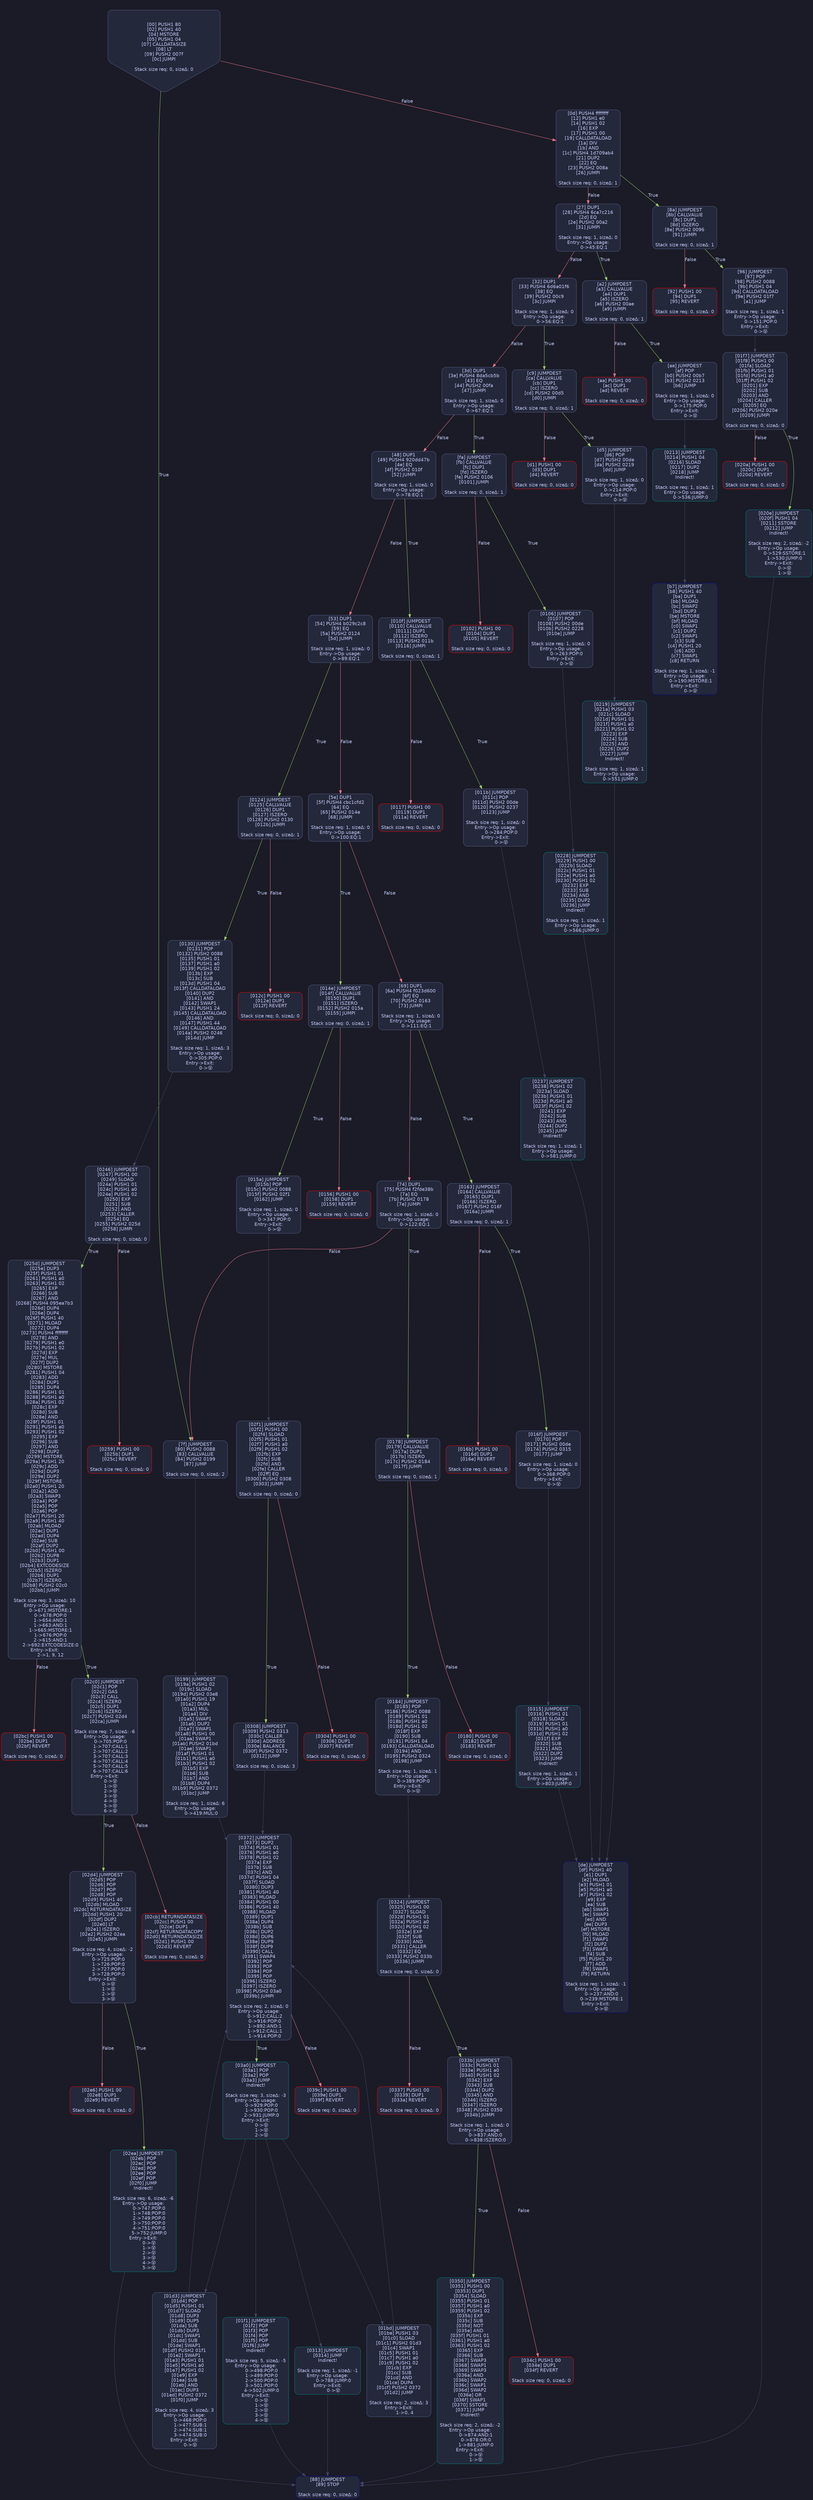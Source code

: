 digraph G {
    node [shape=box, style="filled, rounded", color="#565f89", fontcolor="#c0caf5", fontname="Helvetica", fillcolor="#24283b"];
    edge [color="#414868", fontcolor="#c0caf5", fontname="Helvetica"];
    bgcolor="#1a1b26";
    0 [ label = "[00] PUSH1 80
[02] PUSH1 40
[04] MSTORE
[05] PUSH1 04
[07] CALLDATASIZE
[08] LT
[09] PUSH2 007f
[0c] JUMPI

Stack size req: 0, sizeΔ: 0
" shape = invhouse]
    1 [ label = "[0d] PUSH4 ffffffff
[12] PUSH1 e0
[14] PUSH1 02
[16] EXP
[17] PUSH1 00
[19] CALLDATALOAD
[1a] DIV
[1b] AND
[1c] PUSH4 1d709ab4
[21] DUP2
[22] EQ
[23] PUSH2 008a
[26] JUMPI

Stack size req: 0, sizeΔ: 1
"]
    2 [ label = "[27] DUP1
[28] PUSH4 6ca7c216
[2d] EQ
[2e] PUSH2 00a2
[31] JUMPI

Stack size req: 1, sizeΔ: 0
Entry->Op usage:
	0->45:EQ:1
"]
    3 [ label = "[32] DUP1
[33] PUSH4 6d6a01f6
[38] EQ
[39] PUSH2 00c9
[3c] JUMPI

Stack size req: 1, sizeΔ: 0
Entry->Op usage:
	0->56:EQ:1
"]
    4 [ label = "[3d] DUP1
[3e] PUSH4 8da5cb5b
[43] EQ
[44] PUSH2 00fa
[47] JUMPI

Stack size req: 1, sizeΔ: 0
Entry->Op usage:
	0->67:EQ:1
"]
    5 [ label = "[48] DUP1
[49] PUSH4 920dd47b
[4e] EQ
[4f] PUSH2 010f
[52] JUMPI

Stack size req: 1, sizeΔ: 0
Entry->Op usage:
	0->78:EQ:1
"]
    6 [ label = "[53] DUP1
[54] PUSH4 b029c2c8
[59] EQ
[5a] PUSH2 0124
[5d] JUMPI

Stack size req: 1, sizeΔ: 0
Entry->Op usage:
	0->89:EQ:1
"]
    7 [ label = "[5e] DUP1
[5f] PUSH4 cbc1cfd2
[64] EQ
[65] PUSH2 014e
[68] JUMPI

Stack size req: 1, sizeΔ: 0
Entry->Op usage:
	0->100:EQ:1
"]
    8 [ label = "[69] DUP1
[6a] PUSH4 f023d600
[6f] EQ
[70] PUSH2 0163
[73] JUMPI

Stack size req: 1, sizeΔ: 0
Entry->Op usage:
	0->111:EQ:1
"]
    9 [ label = "[74] DUP1
[75] PUSH4 f2fde38b
[7a] EQ
[7b] PUSH2 0178
[7e] JUMPI

Stack size req: 1, sizeΔ: 0
Entry->Op usage:
	0->122:EQ:1
"]
    10 [ label = "[7f] JUMPDEST
[80] PUSH2 0088
[83] CALLVALUE
[84] PUSH2 0199
[87] JUMP

Stack size req: 0, sizeΔ: 2
"]
    11 [ label = "[88] JUMPDEST
[89] STOP

Stack size req: 0, sizeΔ: 0
" color = "darkblue"]
    12 [ label = "[8a] JUMPDEST
[8b] CALLVALUE
[8c] DUP1
[8d] ISZERO
[8e] PUSH2 0096
[91] JUMPI

Stack size req: 0, sizeΔ: 1
"]
    13 [ label = "[92] PUSH1 00
[94] DUP1
[95] REVERT

Stack size req: 0, sizeΔ: 0
" color = "red"]
    14 [ label = "[96] JUMPDEST
[97] POP
[98] PUSH2 0088
[9b] PUSH1 04
[9d] CALLDATALOAD
[9e] PUSH2 01f7
[a1] JUMP

Stack size req: 1, sizeΔ: 1
Entry->Op usage:
	0->151:POP:0
Entry->Exit:
	0->😵
"]
    15 [ label = "[a2] JUMPDEST
[a3] CALLVALUE
[a4] DUP1
[a5] ISZERO
[a6] PUSH2 00ae
[a9] JUMPI

Stack size req: 0, sizeΔ: 1
"]
    16 [ label = "[aa] PUSH1 00
[ac] DUP1
[ad] REVERT

Stack size req: 0, sizeΔ: 0
" color = "red"]
    17 [ label = "[ae] JUMPDEST
[af] POP
[b0] PUSH2 00b7
[b3] PUSH2 0213
[b6] JUMP

Stack size req: 1, sizeΔ: 0
Entry->Op usage:
	0->175:POP:0
Entry->Exit:
	0->😵
"]
    18 [ label = "[b7] JUMPDEST
[b8] PUSH1 40
[ba] DUP1
[bb] MLOAD
[bc] SWAP2
[bd] DUP3
[be] MSTORE
[bf] MLOAD
[c0] SWAP1
[c1] DUP2
[c2] SWAP1
[c3] SUB
[c4] PUSH1 20
[c6] ADD
[c7] SWAP1
[c8] RETURN

Stack size req: 1, sizeΔ: -1
Entry->Op usage:
	0->190:MSTORE:1
Entry->Exit:
	0->😵
" color = "darkblue"]
    19 [ label = "[c9] JUMPDEST
[ca] CALLVALUE
[cb] DUP1
[cc] ISZERO
[cd] PUSH2 00d5
[d0] JUMPI

Stack size req: 0, sizeΔ: 1
"]
    20 [ label = "[d1] PUSH1 00
[d3] DUP1
[d4] REVERT

Stack size req: 0, sizeΔ: 0
" color = "red"]
    21 [ label = "[d5] JUMPDEST
[d6] POP
[d7] PUSH2 00de
[da] PUSH2 0219
[dd] JUMP

Stack size req: 1, sizeΔ: 0
Entry->Op usage:
	0->214:POP:0
Entry->Exit:
	0->😵
"]
    22 [ label = "[de] JUMPDEST
[df] PUSH1 40
[e1] DUP1
[e2] MLOAD
[e3] PUSH1 01
[e5] PUSH1 a0
[e7] PUSH1 02
[e9] EXP
[ea] SUB
[eb] SWAP1
[ec] SWAP3
[ed] AND
[ee] DUP3
[ef] MSTORE
[f0] MLOAD
[f1] SWAP1
[f2] DUP2
[f3] SWAP1
[f4] SUB
[f5] PUSH1 20
[f7] ADD
[f8] SWAP1
[f9] RETURN

Stack size req: 1, sizeΔ: -1
Entry->Op usage:
	0->237:AND:0
	0->239:MSTORE:1
Entry->Exit:
	0->😵
" color = "darkblue"]
    23 [ label = "[fa] JUMPDEST
[fb] CALLVALUE
[fc] DUP1
[fd] ISZERO
[fe] PUSH2 0106
[0101] JUMPI

Stack size req: 0, sizeΔ: 1
"]
    24 [ label = "[0102] PUSH1 00
[0104] DUP1
[0105] REVERT

Stack size req: 0, sizeΔ: 0
" color = "red"]
    25 [ label = "[0106] JUMPDEST
[0107] POP
[0108] PUSH2 00de
[010b] PUSH2 0228
[010e] JUMP

Stack size req: 1, sizeΔ: 0
Entry->Op usage:
	0->263:POP:0
Entry->Exit:
	0->😵
"]
    26 [ label = "[010f] JUMPDEST
[0110] CALLVALUE
[0111] DUP1
[0112] ISZERO
[0113] PUSH2 011b
[0116] JUMPI

Stack size req: 0, sizeΔ: 1
"]
    27 [ label = "[0117] PUSH1 00
[0119] DUP1
[011a] REVERT

Stack size req: 0, sizeΔ: 0
" color = "red"]
    28 [ label = "[011b] JUMPDEST
[011c] POP
[011d] PUSH2 00de
[0120] PUSH2 0237
[0123] JUMP

Stack size req: 1, sizeΔ: 0
Entry->Op usage:
	0->284:POP:0
Entry->Exit:
	0->😵
"]
    29 [ label = "[0124] JUMPDEST
[0125] CALLVALUE
[0126] DUP1
[0127] ISZERO
[0128] PUSH2 0130
[012b] JUMPI

Stack size req: 0, sizeΔ: 1
"]
    30 [ label = "[012c] PUSH1 00
[012e] DUP1
[012f] REVERT

Stack size req: 0, sizeΔ: 0
" color = "red"]
    31 [ label = "[0130] JUMPDEST
[0131] POP
[0132] PUSH2 0088
[0135] PUSH1 01
[0137] PUSH1 a0
[0139] PUSH1 02
[013b] EXP
[013c] SUB
[013d] PUSH1 04
[013f] CALLDATALOAD
[0140] DUP2
[0141] AND
[0142] SWAP1
[0143] PUSH1 24
[0145] CALLDATALOAD
[0146] AND
[0147] PUSH1 44
[0149] CALLDATALOAD
[014a] PUSH2 0246
[014d] JUMP

Stack size req: 1, sizeΔ: 3
Entry->Op usage:
	0->305:POP:0
Entry->Exit:
	0->😵
"]
    32 [ label = "[014e] JUMPDEST
[014f] CALLVALUE
[0150] DUP1
[0151] ISZERO
[0152] PUSH2 015a
[0155] JUMPI

Stack size req: 0, sizeΔ: 1
"]
    33 [ label = "[0156] PUSH1 00
[0158] DUP1
[0159] REVERT

Stack size req: 0, sizeΔ: 0
" color = "red"]
    34 [ label = "[015a] JUMPDEST
[015b] POP
[015c] PUSH2 0088
[015f] PUSH2 02f1
[0162] JUMP

Stack size req: 1, sizeΔ: 0
Entry->Op usage:
	0->347:POP:0
Entry->Exit:
	0->😵
"]
    35 [ label = "[0163] JUMPDEST
[0164] CALLVALUE
[0165] DUP1
[0166] ISZERO
[0167] PUSH2 016f
[016a] JUMPI

Stack size req: 0, sizeΔ: 1
"]
    36 [ label = "[016b] PUSH1 00
[016d] DUP1
[016e] REVERT

Stack size req: 0, sizeΔ: 0
" color = "red"]
    37 [ label = "[016f] JUMPDEST
[0170] POP
[0171] PUSH2 00de
[0174] PUSH2 0315
[0177] JUMP

Stack size req: 1, sizeΔ: 0
Entry->Op usage:
	0->368:POP:0
Entry->Exit:
	0->😵
"]
    38 [ label = "[0178] JUMPDEST
[0179] CALLVALUE
[017a] DUP1
[017b] ISZERO
[017c] PUSH2 0184
[017f] JUMPI

Stack size req: 0, sizeΔ: 1
"]
    39 [ label = "[0180] PUSH1 00
[0182] DUP1
[0183] REVERT

Stack size req: 0, sizeΔ: 0
" color = "red"]
    40 [ label = "[0184] JUMPDEST
[0185] POP
[0186] PUSH2 0088
[0189] PUSH1 01
[018b] PUSH1 a0
[018d] PUSH1 02
[018f] EXP
[0190] SUB
[0191] PUSH1 04
[0193] CALLDATALOAD
[0194] AND
[0195] PUSH2 0324
[0198] JUMP

Stack size req: 1, sizeΔ: 1
Entry->Op usage:
	0->389:POP:0
Entry->Exit:
	0->😵
"]
    41 [ label = "[0199] JUMPDEST
[019a] PUSH1 02
[019c] SLOAD
[019d] PUSH2 03e8
[01a0] PUSH1 19
[01a2] DUP4
[01a3] MUL
[01a4] DIV
[01a5] SWAP1
[01a6] DUP2
[01a7] SWAP1
[01a8] PUSH1 00
[01aa] SWAP1
[01ab] PUSH2 01bd
[01ae] SWAP1
[01af] PUSH1 01
[01b1] PUSH1 a0
[01b3] PUSH1 02
[01b5] EXP
[01b6] SUB
[01b7] AND
[01b8] DUP4
[01b9] PUSH2 0372
[01bc] JUMP

Stack size req: 1, sizeΔ: 6
Entry->Op usage:
	0->419:MUL:0
"]
    42 [ label = "[01bd] JUMPDEST
[01be] PUSH1 03
[01c0] SLOAD
[01c1] PUSH2 01d3
[01c4] SWAP1
[01c5] PUSH1 01
[01c7] PUSH1 a0
[01c9] PUSH1 02
[01cb] EXP
[01cc] SUB
[01cd] AND
[01ce] DUP4
[01cf] PUSH2 0372
[01d2] JUMP

Stack size req: 2, sizeΔ: 3
Entry->Exit:
	1->0, 4
"]
    43 [ label = "[01d3] JUMPDEST
[01d4] POP
[01d5] PUSH1 01
[01d7] SLOAD
[01d8] DUP3
[01d9] DUP5
[01da] SUB
[01db] DUP3
[01dc] SWAP1
[01dd] SUB
[01de] SWAP1
[01df] PUSH2 01f1
[01e2] SWAP1
[01e3] PUSH1 01
[01e5] PUSH1 a0
[01e7] PUSH1 02
[01e9] EXP
[01ea] SUB
[01eb] AND
[01ec] DUP3
[01ed] PUSH2 0372
[01f0] JUMP

Stack size req: 4, sizeΔ: 3
Entry->Op usage:
	0->468:POP:0
	1->477:SUB:1
	2->474:SUB:1
	3->474:SUB:0
Entry->Exit:
	0->😵
"]
    44 [ label = "[01f1] JUMPDEST
[01f2] POP
[01f3] POP
[01f4] POP
[01f5] POP
[01f6] JUMP
Indirect!

Stack size req: 5, sizeΔ: -5
Entry->Op usage:
	0->498:POP:0
	1->499:POP:0
	2->500:POP:0
	3->501:POP:0
	4->502:JUMP:0
Entry->Exit:
	0->😵
	1->😵
	2->😵
	3->😵
	4->😵
" color = "teal"]
    45 [ label = "[01f7] JUMPDEST
[01f8] PUSH1 00
[01fa] SLOAD
[01fb] PUSH1 01
[01fd] PUSH1 a0
[01ff] PUSH1 02
[0201] EXP
[0202] SUB
[0203] AND
[0204] CALLER
[0205] EQ
[0206] PUSH2 020e
[0209] JUMPI

Stack size req: 0, sizeΔ: 0
"]
    46 [ label = "[020a] PUSH1 00
[020c] DUP1
[020d] REVERT

Stack size req: 0, sizeΔ: 0
" color = "red"]
    47 [ label = "[020e] JUMPDEST
[020f] PUSH1 04
[0211] SSTORE
[0212] JUMP
Indirect!

Stack size req: 2, sizeΔ: -2
Entry->Op usage:
	0->529:SSTORE:1
	1->530:JUMP:0
Entry->Exit:
	0->😵
	1->😵
" color = "teal"]
    48 [ label = "[0213] JUMPDEST
[0214] PUSH1 04
[0216] SLOAD
[0217] DUP2
[0218] JUMP
Indirect!

Stack size req: 1, sizeΔ: 1
Entry->Op usage:
	0->536:JUMP:0
" color = "teal"]
    49 [ label = "[0219] JUMPDEST
[021a] PUSH1 03
[021c] SLOAD
[021d] PUSH1 01
[021f] PUSH1 a0
[0221] PUSH1 02
[0223] EXP
[0224] SUB
[0225] AND
[0226] DUP2
[0227] JUMP
Indirect!

Stack size req: 1, sizeΔ: 1
Entry->Op usage:
	0->551:JUMP:0
" color = "teal"]
    50 [ label = "[0228] JUMPDEST
[0229] PUSH1 00
[022b] SLOAD
[022c] PUSH1 01
[022e] PUSH1 a0
[0230] PUSH1 02
[0232] EXP
[0233] SUB
[0234] AND
[0235] DUP2
[0236] JUMP
Indirect!

Stack size req: 1, sizeΔ: 1
Entry->Op usage:
	0->566:JUMP:0
" color = "teal"]
    51 [ label = "[0237] JUMPDEST
[0238] PUSH1 02
[023a] SLOAD
[023b] PUSH1 01
[023d] PUSH1 a0
[023f] PUSH1 02
[0241] EXP
[0242] SUB
[0243] AND
[0244] DUP2
[0245] JUMP
Indirect!

Stack size req: 1, sizeΔ: 1
Entry->Op usage:
	0->581:JUMP:0
" color = "teal"]
    52 [ label = "[0246] JUMPDEST
[0247] PUSH1 00
[0249] SLOAD
[024a] PUSH1 01
[024c] PUSH1 a0
[024e] PUSH1 02
[0250] EXP
[0251] SUB
[0252] AND
[0253] CALLER
[0254] EQ
[0255] PUSH2 025d
[0258] JUMPI

Stack size req: 0, sizeΔ: 0
"]
    53 [ label = "[0259] PUSH1 00
[025b] DUP1
[025c] REVERT

Stack size req: 0, sizeΔ: 0
" color = "red"]
    54 [ label = "[025d] JUMPDEST
[025e] DUP3
[025f] PUSH1 01
[0261] PUSH1 a0
[0263] PUSH1 02
[0265] EXP
[0266] SUB
[0267] AND
[0268] PUSH4 095ea7b3
[026d] DUP4
[026e] DUP4
[026f] PUSH1 40
[0271] MLOAD
[0272] DUP4
[0273] PUSH4 ffffffff
[0278] AND
[0279] PUSH1 e0
[027b] PUSH1 02
[027d] EXP
[027e] MUL
[027f] DUP2
[0280] MSTORE
[0281] PUSH1 04
[0283] ADD
[0284] DUP1
[0285] DUP4
[0286] PUSH1 01
[0288] PUSH1 a0
[028a] PUSH1 02
[028c] EXP
[028d] SUB
[028e] AND
[028f] PUSH1 01
[0291] PUSH1 a0
[0293] PUSH1 02
[0295] EXP
[0296] SUB
[0297] AND
[0298] DUP2
[0299] MSTORE
[029a] PUSH1 20
[029c] ADD
[029d] DUP3
[029e] DUP2
[029f] MSTORE
[02a0] PUSH1 20
[02a2] ADD
[02a3] SWAP3
[02a4] POP
[02a5] POP
[02a6] POP
[02a7] PUSH1 20
[02a9] PUSH1 40
[02ab] MLOAD
[02ac] DUP1
[02ad] DUP4
[02ae] SUB
[02af] DUP2
[02b0] PUSH1 00
[02b2] DUP8
[02b3] DUP1
[02b4] EXTCODESIZE
[02b5] ISZERO
[02b6] DUP1
[02b7] ISZERO
[02b8] PUSH2 02c0
[02bb] JUMPI

Stack size req: 3, sizeΔ: 10
Entry->Op usage:
	0->671:MSTORE:1
	0->678:POP:0
	1->654:AND:1
	1->663:AND:1
	1->665:MSTORE:1
	1->676:POP:0
	2->615:AND:1
	2->692:EXTCODESIZE:0
Entry->Exit:
	2->1, 9, 12
"]
    55 [ label = "[02bc] PUSH1 00
[02be] DUP1
[02bf] REVERT

Stack size req: 0, sizeΔ: 0
" color = "red"]
    56 [ label = "[02c0] JUMPDEST
[02c1] POP
[02c2] GAS
[02c3] CALL
[02c4] ISZERO
[02c5] DUP1
[02c6] ISZERO
[02c7] PUSH2 02d4
[02ca] JUMPI

Stack size req: 7, sizeΔ: -6
Entry->Op usage:
	0->705:POP:0
	1->707:CALL:1
	2->707:CALL:2
	3->707:CALL:3
	4->707:CALL:4
	5->707:CALL:5
	6->707:CALL:6
Entry->Exit:
	0->😵
	1->😵
	2->😵
	3->😵
	4->😵
	5->😵
	6->😵
"]
    57 [ label = "[02cb] RETURNDATASIZE
[02cc] PUSH1 00
[02ce] DUP1
[02cf] RETURNDATACOPY
[02d0] RETURNDATASIZE
[02d1] PUSH1 00
[02d3] REVERT

Stack size req: 0, sizeΔ: 0
" color = "red"]
    58 [ label = "[02d4] JUMPDEST
[02d5] POP
[02d6] POP
[02d7] POP
[02d8] POP
[02d9] PUSH1 40
[02db] MLOAD
[02dc] RETURNDATASIZE
[02dd] PUSH1 20
[02df] DUP2
[02e0] LT
[02e1] ISZERO
[02e2] PUSH2 02ea
[02e5] JUMPI

Stack size req: 4, sizeΔ: -2
Entry->Op usage:
	0->725:POP:0
	1->726:POP:0
	2->727:POP:0
	3->728:POP:0
Entry->Exit:
	0->😵
	1->😵
	2->😵
	3->😵
"]
    59 [ label = "[02e6] PUSH1 00
[02e8] DUP1
[02e9] REVERT

Stack size req: 0, sizeΔ: 0
" color = "red"]
    60 [ label = "[02ea] JUMPDEST
[02eb] POP
[02ec] POP
[02ed] POP
[02ee] POP
[02ef] POP
[02f0] JUMP
Indirect!

Stack size req: 6, sizeΔ: -6
Entry->Op usage:
	0->747:POP:0
	1->748:POP:0
	2->749:POP:0
	3->750:POP:0
	4->751:POP:0
	5->752:JUMP:0
Entry->Exit:
	0->😵
	1->😵
	2->😵
	3->😵
	4->😵
	5->😵
" color = "teal"]
    61 [ label = "[02f1] JUMPDEST
[02f2] PUSH1 00
[02f4] SLOAD
[02f5] PUSH1 01
[02f7] PUSH1 a0
[02f9] PUSH1 02
[02fb] EXP
[02fc] SUB
[02fd] AND
[02fe] CALLER
[02ff] EQ
[0300] PUSH2 0308
[0303] JUMPI

Stack size req: 0, sizeΔ: 0
"]
    62 [ label = "[0304] PUSH1 00
[0306] DUP1
[0307] REVERT

Stack size req: 0, sizeΔ: 0
" color = "red"]
    63 [ label = "[0308] JUMPDEST
[0309] PUSH2 0313
[030c] CALLER
[030d] ADDRESS
[030e] BALANCE
[030f] PUSH2 0372
[0312] JUMP

Stack size req: 0, sizeΔ: 3
"]
    64 [ label = "[0313] JUMPDEST
[0314] JUMP
Indirect!

Stack size req: 1, sizeΔ: -1
Entry->Op usage:
	0->788:JUMP:0
Entry->Exit:
	0->😵
" color = "teal"]
    65 [ label = "[0315] JUMPDEST
[0316] PUSH1 01
[0318] SLOAD
[0319] PUSH1 01
[031b] PUSH1 a0
[031d] PUSH1 02
[031f] EXP
[0320] SUB
[0321] AND
[0322] DUP2
[0323] JUMP
Indirect!

Stack size req: 1, sizeΔ: 1
Entry->Op usage:
	0->803:JUMP:0
" color = "teal"]
    66 [ label = "[0324] JUMPDEST
[0325] PUSH1 00
[0327] SLOAD
[0328] PUSH1 01
[032a] PUSH1 a0
[032c] PUSH1 02
[032e] EXP
[032f] SUB
[0330] AND
[0331] CALLER
[0332] EQ
[0333] PUSH2 033b
[0336] JUMPI

Stack size req: 0, sizeΔ: 0
"]
    67 [ label = "[0337] PUSH1 00
[0339] DUP1
[033a] REVERT

Stack size req: 0, sizeΔ: 0
" color = "red"]
    68 [ label = "[033b] JUMPDEST
[033c] PUSH1 01
[033e] PUSH1 a0
[0340] PUSH1 02
[0342] EXP
[0343] SUB
[0344] DUP2
[0345] AND
[0346] ISZERO
[0347] ISZERO
[0348] PUSH2 0350
[034b] JUMPI

Stack size req: 1, sizeΔ: 0
Entry->Op usage:
	0->837:AND:0
	0->838:ISZERO:0
"]
    69 [ label = "[034c] PUSH1 00
[034e] DUP1
[034f] REVERT

Stack size req: 0, sizeΔ: 0
" color = "red"]
    70 [ label = "[0350] JUMPDEST
[0351] PUSH1 00
[0353] DUP1
[0354] SLOAD
[0355] PUSH1 01
[0357] PUSH1 a0
[0359] PUSH1 02
[035b] EXP
[035c] SUB
[035d] NOT
[035e] AND
[035f] PUSH1 01
[0361] PUSH1 a0
[0363] PUSH1 02
[0365] EXP
[0366] SUB
[0367] SWAP3
[0368] SWAP1
[0369] SWAP3
[036a] AND
[036b] SWAP2
[036c] SWAP1
[036d] SWAP2
[036e] OR
[036f] SWAP1
[0370] SSTORE
[0371] JUMP
Indirect!

Stack size req: 2, sizeΔ: -2
Entry->Op usage:
	0->874:AND:1
	0->878:OR:0
	1->881:JUMP:0
Entry->Exit:
	0->😵
	1->😵
" color = "teal"]
    71 [ label = "[0372] JUMPDEST
[0373] DUP2
[0374] PUSH1 01
[0376] PUSH1 a0
[0378] PUSH1 02
[037a] EXP
[037b] SUB
[037c] AND
[037d] PUSH1 04
[037f] SLOAD
[0380] DUP3
[0381] PUSH1 40
[0383] MLOAD
[0384] PUSH1 00
[0386] PUSH1 40
[0388] MLOAD
[0389] DUP1
[038a] DUP4
[038b] SUB
[038c] DUP2
[038d] DUP6
[038e] DUP9
[038f] DUP9
[0390] CALL
[0391] SWAP4
[0392] POP
[0393] POP
[0394] POP
[0395] POP
[0396] ISZERO
[0397] ISZERO
[0398] PUSH2 03a0
[039b] JUMPI

Stack size req: 2, sizeΔ: 0
Entry->Op usage:
	0->912:CALL:2
	0->916:POP:0
	1->892:AND:1
	1->912:CALL:1
	1->914:POP:0
"]
    72 [ label = "[039c] PUSH1 00
[039e] DUP1
[039f] REVERT

Stack size req: 0, sizeΔ: 0
" color = "red"]
    73 [ label = "[03a0] JUMPDEST
[03a1] POP
[03a2] POP
[03a3] JUMP
Indirect!

Stack size req: 3, sizeΔ: -3
Entry->Op usage:
	0->929:POP:0
	1->930:POP:0
	2->931:JUMP:0
Entry->Exit:
	0->😵
	1->😵
	2->😵
" color = "teal"]
    0 -> 1 [ label = "False" color = "#f7768e"]
    0 -> 10 [ label = "True" color = "#9ece6a"]
    1 -> 2 [ label = "False" color = "#f7768e"]
    1 -> 12 [ label = "True" color = "#9ece6a"]
    2 -> 3 [ label = "False" color = "#f7768e"]
    2 -> 15 [ label = "True" color = "#9ece6a"]
    3 -> 4 [ label = "False" color = "#f7768e"]
    3 -> 19 [ label = "True" color = "#9ece6a"]
    4 -> 5 [ label = "False" color = "#f7768e"]
    4 -> 23 [ label = "True" color = "#9ece6a"]
    5 -> 6 [ label = "False" color = "#f7768e"]
    5 -> 26 [ label = "True" color = "#9ece6a"]
    6 -> 7 [ label = "False" color = "#f7768e"]
    6 -> 29 [ label = "True" color = "#9ece6a"]
    7 -> 8 [ label = "False" color = "#f7768e"]
    7 -> 32 [ label = "True" color = "#9ece6a"]
    8 -> 9 [ label = "False" color = "#f7768e"]
    8 -> 35 [ label = "True" color = "#9ece6a"]
    9 -> 10 [ label = "False" color = "#f7768e"]
    9 -> 38 [ label = "True" color = "#9ece6a"]
    10 -> 41 [ ]
    12 -> 13 [ label = "False" color = "#f7768e"]
    12 -> 14 [ label = "True" color = "#9ece6a"]
    14 -> 45 [ ]
    15 -> 16 [ label = "False" color = "#f7768e"]
    15 -> 17 [ label = "True" color = "#9ece6a"]
    17 -> 48 [ ]
    19 -> 20 [ label = "False" color = "#f7768e"]
    19 -> 21 [ label = "True" color = "#9ece6a"]
    21 -> 49 [ ]
    23 -> 24 [ label = "False" color = "#f7768e"]
    23 -> 25 [ label = "True" color = "#9ece6a"]
    25 -> 50 [ ]
    26 -> 27 [ label = "False" color = "#f7768e"]
    26 -> 28 [ label = "True" color = "#9ece6a"]
    28 -> 51 [ ]
    29 -> 30 [ label = "False" color = "#f7768e"]
    29 -> 31 [ label = "True" color = "#9ece6a"]
    31 -> 52 [ ]
    32 -> 33 [ label = "False" color = "#f7768e"]
    32 -> 34 [ label = "True" color = "#9ece6a"]
    34 -> 61 [ ]
    35 -> 36 [ label = "False" color = "#f7768e"]
    35 -> 37 [ label = "True" color = "#9ece6a"]
    37 -> 65 [ ]
    38 -> 39 [ label = "False" color = "#f7768e"]
    38 -> 40 [ label = "True" color = "#9ece6a"]
    40 -> 66 [ ]
    41 -> 71 [ ]
    42 -> 71 [ ]
    43 -> 71 [ ]
    45 -> 46 [ label = "False" color = "#f7768e"]
    45 -> 47 [ label = "True" color = "#9ece6a"]
    52 -> 53 [ label = "False" color = "#f7768e"]
    52 -> 54 [ label = "True" color = "#9ece6a"]
    54 -> 55 [ label = "False" color = "#f7768e"]
    54 -> 56 [ label = "True" color = "#9ece6a"]
    56 -> 57 [ label = "False" color = "#f7768e"]
    56 -> 58 [ label = "True" color = "#9ece6a"]
    58 -> 59 [ label = "False" color = "#f7768e"]
    58 -> 60 [ label = "True" color = "#9ece6a"]
    61 -> 62 [ label = "False" color = "#f7768e"]
    61 -> 63 [ label = "True" color = "#9ece6a"]
    63 -> 71 [ ]
    66 -> 67 [ label = "False" color = "#f7768e"]
    66 -> 68 [ label = "True" color = "#9ece6a"]
    68 -> 69 [ label = "False" color = "#f7768e"]
    68 -> 70 [ label = "True" color = "#9ece6a"]
    71 -> 72 [ label = "False" color = "#f7768e"]
    71 -> 73 [ label = "True" color = "#9ece6a"]
    73 -> 42 [ ]
    73 -> 43 [ ]
    73 -> 44 [ ]
    44 -> 11 [ ]
    47 -> 11 [ ]
    48 -> 18 [ ]
    49 -> 22 [ ]
    50 -> 22 [ ]
    51 -> 22 [ ]
    60 -> 11 [ ]
    73 -> 64 [ ]
    64 -> 11 [ ]
    65 -> 22 [ ]
    70 -> 11 [ ]

}

